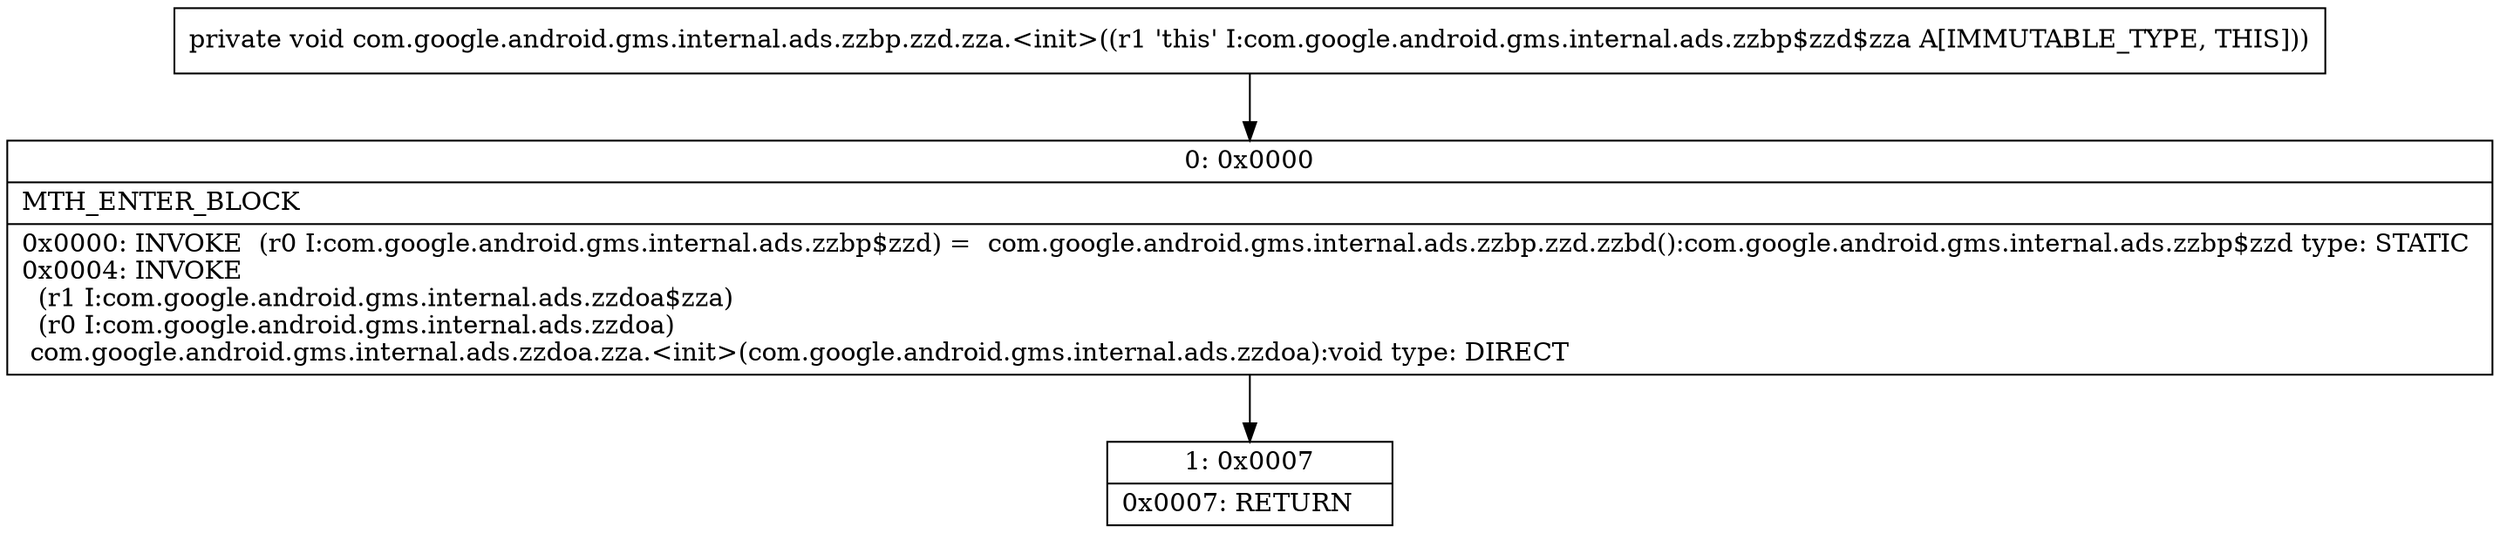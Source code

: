 digraph "CFG forcom.google.android.gms.internal.ads.zzbp.zzd.zza.\<init\>()V" {
Node_0 [shape=record,label="{0\:\ 0x0000|MTH_ENTER_BLOCK\l|0x0000: INVOKE  (r0 I:com.google.android.gms.internal.ads.zzbp$zzd) =  com.google.android.gms.internal.ads.zzbp.zzd.zzbd():com.google.android.gms.internal.ads.zzbp$zzd type: STATIC \l0x0004: INVOKE  \l  (r1 I:com.google.android.gms.internal.ads.zzdoa$zza)\l  (r0 I:com.google.android.gms.internal.ads.zzdoa)\l com.google.android.gms.internal.ads.zzdoa.zza.\<init\>(com.google.android.gms.internal.ads.zzdoa):void type: DIRECT \l}"];
Node_1 [shape=record,label="{1\:\ 0x0007|0x0007: RETURN   \l}"];
MethodNode[shape=record,label="{private void com.google.android.gms.internal.ads.zzbp.zzd.zza.\<init\>((r1 'this' I:com.google.android.gms.internal.ads.zzbp$zzd$zza A[IMMUTABLE_TYPE, THIS])) }"];
MethodNode -> Node_0;
Node_0 -> Node_1;
}

